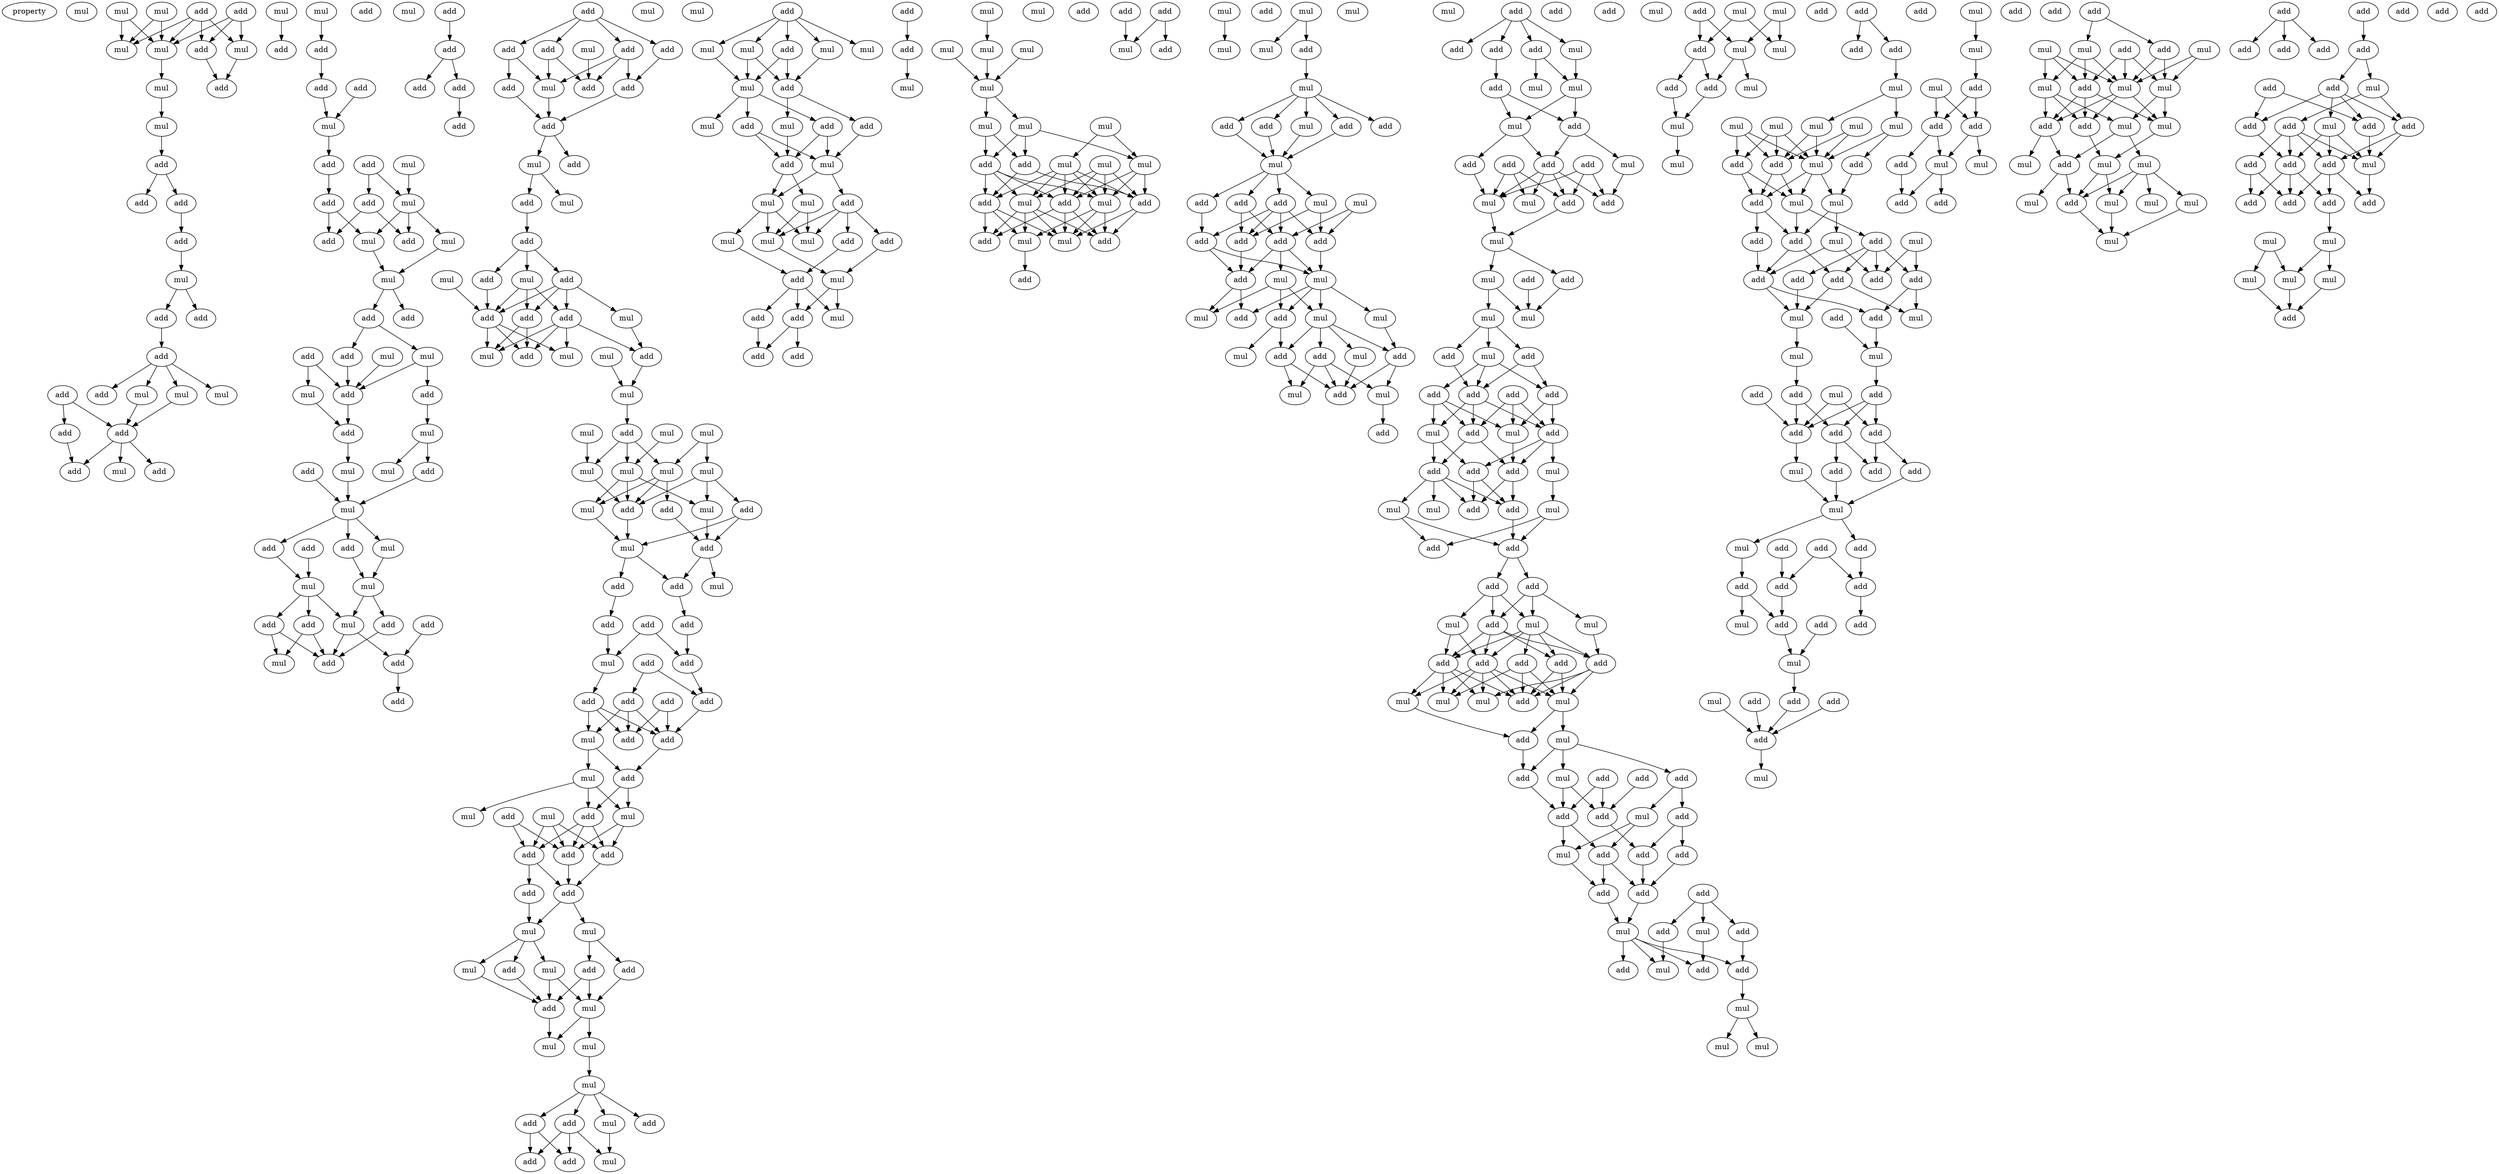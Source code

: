 digraph {
    node [fontcolor=black]
    property [mul=2,lf=1.9]
    0 [ label = mul ];
    1 [ label = add ];
    2 [ label = mul ];
    3 [ label = mul ];
    4 [ label = add ];
    5 [ label = mul ];
    6 [ label = mul ];
    7 [ label = add ];
    8 [ label = mul ];
    9 [ label = add ];
    10 [ label = mul ];
    11 [ label = mul ];
    12 [ label = add ];
    13 [ label = add ];
    14 [ label = add ];
    15 [ label = add ];
    16 [ label = mul ];
    17 [ label = mul ];
    18 [ label = add ];
    19 [ label = add ];
    20 [ label = add ];
    21 [ label = add ];
    22 [ label = add ];
    23 [ label = mul ];
    24 [ label = mul ];
    25 [ label = add ];
    26 [ label = mul ];
    27 [ label = add ];
    28 [ label = add ];
    29 [ label = add ];
    30 [ label = add ];
    31 [ label = mul ];
    32 [ label = mul ];
    33 [ label = add ];
    34 [ label = add ];
    35 [ label = add ];
    36 [ label = mul ];
    37 [ label = mul ];
    38 [ label = add ];
    39 [ label = add ];
    40 [ label = mul ];
    41 [ label = add ];
    42 [ label = add ];
    43 [ label = add ];
    44 [ label = mul ];
    45 [ label = add ];
    46 [ label = mul ];
    47 [ label = mul ];
    48 [ label = add ];
    49 [ label = add ];
    50 [ label = mul ];
    51 [ label = mul ];
    52 [ label = add ];
    53 [ label = add ];
    54 [ label = add ];
    55 [ label = mul ];
    56 [ label = add ];
    57 [ label = mul ];
    58 [ label = add ];
    59 [ label = add ];
    60 [ label = mul ];
    61 [ label = add ];
    62 [ label = add ];
    63 [ label = mul ];
    64 [ label = mul ];
    65 [ label = add ];
    66 [ label = mul ];
    67 [ label = add ];
    68 [ label = add ];
    69 [ label = mul ];
    70 [ label = mul ];
    71 [ label = add ];
    72 [ label = mul ];
    73 [ label = add ];
    74 [ label = add ];
    75 [ label = add ];
    76 [ label = mul ];
    77 [ label = mul ];
    78 [ label = add ];
    79 [ label = add ];
    80 [ label = add ];
    81 [ label = add ];
    82 [ label = add ];
    83 [ label = add ];
    84 [ label = add ];
    85 [ label = add ];
    86 [ label = add ];
    87 [ label = add ];
    88 [ label = mul ];
    89 [ label = add ];
    90 [ label = add ];
    91 [ label = add ];
    92 [ label = add ];
    93 [ label = add ];
    94 [ label = mul ];
    95 [ label = add ];
    96 [ label = add ];
    97 [ label = mul ];
    98 [ label = add ];
    99 [ label = add ];
    100 [ label = mul ];
    101 [ label = add ];
    102 [ label = mul ];
    103 [ label = mul ];
    104 [ label = add ];
    105 [ label = mul ];
    106 [ label = add ];
    107 [ label = mul ];
    108 [ label = add ];
    109 [ label = add ];
    110 [ label = add ];
    111 [ label = mul ];
    112 [ label = mul ];
    113 [ label = add ];
    114 [ label = mul ];
    115 [ label = add ];
    116 [ label = mul ];
    117 [ label = mul ];
    118 [ label = add ];
    119 [ label = mul ];
    120 [ label = mul ];
    121 [ label = mul ];
    122 [ label = mul ];
    123 [ label = mul ];
    124 [ label = mul ];
    125 [ label = add ];
    126 [ label = add ];
    127 [ label = add ];
    128 [ label = mul ];
    129 [ label = mul ];
    130 [ label = add ];
    131 [ label = mul ];
    132 [ label = add ];
    133 [ label = mul ];
    134 [ label = add ];
    135 [ label = add ];
    136 [ label = add ];
    137 [ label = add ];
    138 [ label = mul ];
    139 [ label = add ];
    140 [ label = add ];
    141 [ label = add ];
    142 [ label = mul ];
    143 [ label = add ];
    144 [ label = add ];
    145 [ label = add ];
    146 [ label = add ];
    147 [ label = add ];
    148 [ label = mul ];
    149 [ label = add ];
    150 [ label = mul ];
    151 [ label = mul ];
    152 [ label = add ];
    153 [ label = mul ];
    154 [ label = mul ];
    155 [ label = add ];
    156 [ label = add ];
    157 [ label = add ];
    158 [ label = add ];
    159 [ label = add ];
    160 [ label = add ];
    161 [ label = mul ];
    162 [ label = mul ];
    163 [ label = add ];
    164 [ label = add ];
    165 [ label = mul ];
    166 [ label = mul ];
    167 [ label = add ];
    168 [ label = add ];
    169 [ label = mul ];
    170 [ label = mul ];
    171 [ label = mul ];
    172 [ label = mul ];
    173 [ label = add ];
    174 [ label = add ];
    175 [ label = mul ];
    176 [ label = add ];
    177 [ label = add ];
    178 [ label = mul ];
    179 [ label = add ];
    180 [ label = add ];
    181 [ label = add ];
    182 [ label = mul ];
    183 [ label = mul ];
    184 [ label = mul ];
    185 [ label = mul ];
    186 [ label = mul ];
    187 [ label = add ];
    188 [ label = mul ];
    189 [ label = add ];
    190 [ label = mul ];
    191 [ label = add ];
    192 [ label = add ];
    193 [ label = add ];
    194 [ label = mul ];
    195 [ label = add ];
    196 [ label = mul ];
    197 [ label = mul ];
    198 [ label = mul ];
    199 [ label = add ];
    200 [ label = add ];
    201 [ label = mul ];
    202 [ label = mul ];
    203 [ label = add ];
    204 [ label = mul ];
    205 [ label = add ];
    206 [ label = mul ];
    207 [ label = add ];
    208 [ label = add ];
    209 [ label = add ];
    210 [ label = add ];
    211 [ label = mul ];
    212 [ label = add ];
    213 [ label = mul ];
    214 [ label = mul ];
    215 [ label = mul ];
    216 [ label = mul ];
    217 [ label = mul ];
    218 [ label = mul ];
    219 [ label = mul ];
    220 [ label = mul ];
    221 [ label = mul ];
    222 [ label = add ];
    223 [ label = add ];
    224 [ label = mul ];
    225 [ label = mul ];
    226 [ label = mul ];
    227 [ label = add ];
    228 [ label = add ];
    229 [ label = mul ];
    230 [ label = mul ];
    231 [ label = add ];
    232 [ label = add ];
    233 [ label = add ];
    234 [ label = add ];
    235 [ label = mul ];
    236 [ label = mul ];
    237 [ label = add ];
    238 [ label = add ];
    239 [ label = add ];
    240 [ label = mul ];
    241 [ label = mul ];
    242 [ label = add ];
    243 [ label = add ];
    244 [ label = mul ];
    245 [ label = mul ];
    246 [ label = mul ];
    247 [ label = mul ];
    248 [ label = add ];
    249 [ label = mul ];
    250 [ label = mul ];
    251 [ label = add ];
    252 [ label = add ];
    253 [ label = add ];
    254 [ label = add ];
    255 [ label = mul ];
    256 [ label = add ];
    257 [ label = add ];
    258 [ label = add ];
    259 [ label = mul ];
    260 [ label = mul ];
    261 [ label = add ];
    262 [ label = add ];
    263 [ label = add ];
    264 [ label = add ];
    265 [ label = add ];
    266 [ label = mul ];
    267 [ label = mul ];
    268 [ label = mul ];
    269 [ label = mul ];
    270 [ label = mul ];
    271 [ label = add ];
    272 [ label = add ];
    273 [ label = mul ];
    274 [ label = mul ];
    275 [ label = add ];
    276 [ label = add ];
    277 [ label = add ];
    278 [ label = mul ];
    279 [ label = add ];
    280 [ label = mul ];
    281 [ label = add ];
    282 [ label = mul ];
    283 [ label = add ];
    284 [ label = add ];
    285 [ label = mul ];
    286 [ label = add ];
    287 [ label = add ];
    288 [ label = mul ];
    289 [ label = add ];
    290 [ label = mul ];
    291 [ label = add ];
    292 [ label = mul ];
    293 [ label = add ];
    294 [ label = add ];
    295 [ label = add ];
    296 [ label = mul ];
    297 [ label = add ];
    298 [ label = mul ];
    299 [ label = add ];
    300 [ label = add ];
    301 [ label = mul ];
    302 [ label = mul ];
    303 [ label = mul ];
    304 [ label = add ];
    305 [ label = add ];
    306 [ label = add ];
    307 [ label = mul ];
    308 [ label = mul ];
    309 [ label = add ];
    310 [ label = mul ];
    311 [ label = add ];
    312 [ label = add ];
    313 [ label = add ];
    314 [ label = add ];
    315 [ label = add ];
    316 [ label = add ];
    317 [ label = mul ];
    318 [ label = mul ];
    319 [ label = add ];
    320 [ label = add ];
    321 [ label = mul ];
    322 [ label = add ];
    323 [ label = add ];
    324 [ label = mul ];
    325 [ label = mul ];
    326 [ label = add ];
    327 [ label = add ];
    328 [ label = mul ];
    329 [ label = add ];
    330 [ label = add ];
    331 [ label = add ];
    332 [ label = add ];
    333 [ label = add ];
    334 [ label = mul ];
    335 [ label = mul ];
    336 [ label = mul ];
    337 [ label = add ];
    338 [ label = add ];
    339 [ label = add ];
    340 [ label = add ];
    341 [ label = add ];
    342 [ label = mul ];
    343 [ label = add ];
    344 [ label = mul ];
    345 [ label = mul ];
    346 [ label = mul ];
    347 [ label = mul ];
    348 [ label = add ];
    349 [ label = add ];
    350 [ label = add ];
    351 [ label = add ];
    352 [ label = mul ];
    353 [ label = add ];
    354 [ label = add ];
    355 [ label = add ];
    356 [ label = mul ];
    357 [ label = add ];
    358 [ label = add ];
    359 [ label = add ];
    360 [ label = mul ];
    361 [ label = add ];
    362 [ label = add ];
    363 [ label = add ];
    364 [ label = add ];
    365 [ label = add ];
    366 [ label = mul ];
    367 [ label = mul ];
    368 [ label = add ];
    369 [ label = add ];
    370 [ label = add ];
    371 [ label = mul ];
    372 [ label = add ];
    373 [ label = mul ];
    374 [ label = mul ];
    375 [ label = add ];
    376 [ label = mul ];
    377 [ label = mul ];
    378 [ label = add ];
    379 [ label = mul ];
    380 [ label = mul ];
    381 [ label = add ];
    382 [ label = mul ];
    383 [ label = mul ];
    384 [ label = add ];
    385 [ label = add ];
    386 [ label = mul ];
    387 [ label = add ];
    388 [ label = mul ];
    389 [ label = mul ];
    390 [ label = add ];
    391 [ label = add ];
    392 [ label = add ];
    393 [ label = mul ];
    394 [ label = mul ];
    395 [ label = mul ];
    396 [ label = mul ];
    397 [ label = mul ];
    398 [ label = mul ];
    399 [ label = add ];
    400 [ label = add ];
    401 [ label = add ];
    402 [ label = mul ];
    403 [ label = mul ];
    404 [ label = add ];
    405 [ label = mul ];
    406 [ label = mul ];
    407 [ label = mul ];
    408 [ label = add ];
    409 [ label = add ];
    410 [ label = add ];
    411 [ label = add ];
    412 [ label = add ];
    413 [ label = add ];
    414 [ label = add ];
    415 [ label = add ];
    416 [ label = mul ];
    417 [ label = add ];
    418 [ label = mul ];
    419 [ label = add ];
    420 [ label = mul ];
    421 [ label = mul ];
    422 [ label = add ];
    423 [ label = add ];
    424 [ label = add ];
    425 [ label = mul ];
    426 [ label = add ];
    427 [ label = add ];
    428 [ label = add ];
    429 [ label = add ];
    430 [ label = add ];
    431 [ label = add ];
    432 [ label = mul ];
    433 [ label = mul ];
    434 [ label = add ];
    435 [ label = mul ];
    436 [ label = add ];
    437 [ label = add ];
    438 [ label = add ];
    439 [ label = add ];
    440 [ label = add ];
    441 [ label = add ];
    442 [ label = mul ];
    443 [ label = add ];
    444 [ label = add ];
    445 [ label = add ];
    446 [ label = mul ];
    447 [ label = mul ];
    448 [ label = add ];
    449 [ label = add ];
    450 [ label = add ];
    451 [ label = add ];
    452 [ label = mul ];
    453 [ label = mul ];
    454 [ label = mul ];
    455 [ label = mul ];
    456 [ label = add ];
    457 [ label = add ];
    458 [ label = add ];
    459 [ label = add ];
    460 [ label = mul ];
    461 [ label = add ];
    462 [ label = mul ];
    463 [ label = add ];
    464 [ label = add ];
    465 [ label = add ];
    466 [ label = add ];
    467 [ label = add ];
    468 [ label = mul ];
    469 [ label = mul ];
    470 [ label = add ];
    471 [ label = mul ];
    472 [ label = mul ];
    473 [ label = mul ];
    474 [ label = mul ];
    475 [ label = add ];
    476 [ label = mul ];
    477 [ label = add ];
    478 [ label = add ];
    479 [ label = mul ];
    480 [ label = mul ];
    481 [ label = mul ];
    482 [ label = mul ];
    483 [ label = add ];
    484 [ label = add ];
    485 [ label = mul ];
    486 [ label = mul ];
    487 [ label = mul ];
    488 [ label = mul ];
    489 [ label = mul ];
    490 [ label = add ];
    491 [ label = add ];
    492 [ label = add ];
    493 [ label = add ];
    494 [ label = add ];
    495 [ label = add ];
    496 [ label = add ];
    497 [ label = mul ];
    498 [ label = add ];
    499 [ label = add ];
    500 [ label = add ];
    501 [ label = add ];
    502 [ label = add ];
    503 [ label = add ];
    504 [ label = mul ];
    505 [ label = add ];
    506 [ label = add ];
    507 [ label = add ];
    508 [ label = mul ];
    509 [ label = add ];
    510 [ label = add ];
    511 [ label = add ];
    512 [ label = add ];
    513 [ label = mul ];
    514 [ label = mul ];
    515 [ label = mul ];
    516 [ label = mul ];
    517 [ label = add ];
    518 [ label = add ];
    519 [ label = mul ];
    520 [ label = add ];
    1 -> 5 [ name = 0 ];
    1 -> 6 [ name = 1 ];
    1 -> 7 [ name = 2 ];
    1 -> 8 [ name = 3 ];
    2 -> 5 [ name = 4 ];
    2 -> 6 [ name = 5 ];
    3 -> 5 [ name = 6 ];
    3 -> 6 [ name = 7 ];
    4 -> 5 [ name = 8 ];
    4 -> 7 [ name = 9 ];
    4 -> 8 [ name = 10 ];
    5 -> 10 [ name = 11 ];
    7 -> 9 [ name = 12 ];
    8 -> 9 [ name = 13 ];
    10 -> 11 [ name = 14 ];
    11 -> 12 [ name = 15 ];
    12 -> 13 [ name = 16 ];
    12 -> 14 [ name = 17 ];
    14 -> 15 [ name = 18 ];
    15 -> 17 [ name = 19 ];
    16 -> 19 [ name = 20 ];
    17 -> 18 [ name = 21 ];
    17 -> 20 [ name = 22 ];
    18 -> 21 [ name = 23 ];
    21 -> 23 [ name = 24 ];
    21 -> 24 [ name = 25 ];
    21 -> 25 [ name = 26 ];
    21 -> 26 [ name = 27 ];
    22 -> 27 [ name = 28 ];
    22 -> 28 [ name = 29 ];
    23 -> 28 [ name = 30 ];
    26 -> 28 [ name = 31 ];
    27 -> 29 [ name = 32 ];
    28 -> 29 [ name = 33 ];
    28 -> 30 [ name = 34 ];
    28 -> 31 [ name = 35 ];
    32 -> 33 [ name = 36 ];
    33 -> 34 [ name = 37 ];
    34 -> 36 [ name = 38 ];
    35 -> 36 [ name = 39 ];
    36 -> 38 [ name = 40 ];
    37 -> 40 [ name = 41 ];
    38 -> 41 [ name = 42 ];
    39 -> 40 [ name = 43 ];
    39 -> 42 [ name = 44 ];
    40 -> 44 [ name = 45 ];
    40 -> 45 [ name = 46 ];
    40 -> 46 [ name = 47 ];
    41 -> 43 [ name = 48 ];
    41 -> 46 [ name = 49 ];
    42 -> 43 [ name = 50 ];
    42 -> 45 [ name = 51 ];
    44 -> 47 [ name = 52 ];
    46 -> 47 [ name = 53 ];
    47 -> 48 [ name = 54 ];
    47 -> 49 [ name = 55 ];
    48 -> 51 [ name = 56 ];
    48 -> 53 [ name = 57 ];
    50 -> 56 [ name = 58 ];
    51 -> 54 [ name = 59 ];
    51 -> 56 [ name = 60 ];
    52 -> 55 [ name = 61 ];
    52 -> 56 [ name = 62 ];
    53 -> 56 [ name = 63 ];
    54 -> 57 [ name = 64 ];
    55 -> 58 [ name = 65 ];
    56 -> 58 [ name = 66 ];
    57 -> 59 [ name = 67 ];
    57 -> 60 [ name = 68 ];
    58 -> 63 [ name = 69 ];
    59 -> 64 [ name = 70 ];
    62 -> 64 [ name = 71 ];
    63 -> 64 [ name = 72 ];
    64 -> 66 [ name = 73 ];
    64 -> 67 [ name = 74 ];
    64 -> 68 [ name = 75 ];
    65 -> 70 [ name = 76 ];
    66 -> 69 [ name = 77 ];
    67 -> 69 [ name = 78 ];
    68 -> 70 [ name = 79 ];
    69 -> 71 [ name = 80 ];
    69 -> 72 [ name = 81 ];
    70 -> 72 [ name = 82 ];
    70 -> 73 [ name = 83 ];
    70 -> 74 [ name = 84 ];
    71 -> 80 [ name = 85 ];
    72 -> 78 [ name = 86 ];
    72 -> 80 [ name = 87 ];
    73 -> 77 [ name = 88 ];
    73 -> 80 [ name = 89 ];
    74 -> 77 [ name = 90 ];
    74 -> 80 [ name = 91 ];
    75 -> 78 [ name = 92 ];
    78 -> 82 [ name = 93 ];
    79 -> 81 [ name = 94 ];
    81 -> 83 [ name = 95 ];
    81 -> 84 [ name = 96 ];
    84 -> 85 [ name = 97 ];
    86 -> 87 [ name = 98 ];
    86 -> 89 [ name = 99 ];
    86 -> 90 [ name = 100 ];
    86 -> 91 [ name = 101 ];
    87 -> 92 [ name = 102 ];
    87 -> 94 [ name = 103 ];
    88 -> 93 [ name = 104 ];
    89 -> 93 [ name = 105 ];
    89 -> 94 [ name = 106 ];
    89 -> 95 [ name = 107 ];
    90 -> 95 [ name = 108 ];
    91 -> 93 [ name = 109 ];
    91 -> 94 [ name = 110 ];
    92 -> 96 [ name = 111 ];
    94 -> 96 [ name = 112 ];
    95 -> 96 [ name = 113 ];
    96 -> 97 [ name = 114 ];
    96 -> 98 [ name = 115 ];
    97 -> 99 [ name = 116 ];
    97 -> 100 [ name = 117 ];
    99 -> 101 [ name = 118 ];
    101 -> 102 [ name = 119 ];
    101 -> 104 [ name = 120 ];
    101 -> 106 [ name = 121 ];
    102 -> 108 [ name = 122 ];
    102 -> 109 [ name = 123 ];
    102 -> 110 [ name = 124 ];
    103 -> 109 [ name = 125 ];
    104 -> 109 [ name = 126 ];
    106 -> 107 [ name = 127 ];
    106 -> 108 [ name = 128 ];
    106 -> 109 [ name = 129 ];
    106 -> 110 [ name = 130 ];
    107 -> 113 [ name = 131 ];
    108 -> 111 [ name = 132 ];
    108 -> 112 [ name = 133 ];
    108 -> 113 [ name = 134 ];
    108 -> 115 [ name = 135 ];
    109 -> 111 [ name = 136 ];
    109 -> 112 [ name = 137 ];
    109 -> 115 [ name = 138 ];
    110 -> 111 [ name = 139 ];
    110 -> 115 [ name = 140 ];
    113 -> 116 [ name = 141 ];
    114 -> 116 [ name = 142 ];
    116 -> 118 [ name = 143 ];
    117 -> 123 [ name = 144 ];
    118 -> 121 [ name = 145 ];
    118 -> 122 [ name = 146 ];
    118 -> 123 [ name = 147 ];
    119 -> 122 [ name = 148 ];
    119 -> 124 [ name = 149 ];
    120 -> 121 [ name = 150 ];
    121 -> 125 [ name = 151 ];
    121 -> 128 [ name = 152 ];
    121 -> 129 [ name = 153 ];
    122 -> 125 [ name = 154 ];
    122 -> 126 [ name = 155 ];
    122 -> 129 [ name = 156 ];
    123 -> 125 [ name = 157 ];
    124 -> 125 [ name = 158 ];
    124 -> 127 [ name = 159 ];
    124 -> 128 [ name = 160 ];
    125 -> 131 [ name = 161 ];
    126 -> 130 [ name = 162 ];
    127 -> 130 [ name = 163 ];
    127 -> 131 [ name = 164 ];
    128 -> 130 [ name = 165 ];
    129 -> 131 [ name = 166 ];
    130 -> 133 [ name = 167 ];
    130 -> 134 [ name = 168 ];
    131 -> 132 [ name = 169 ];
    131 -> 134 [ name = 170 ];
    132 -> 137 [ name = 171 ];
    134 -> 135 [ name = 172 ];
    135 -> 140 [ name = 173 ];
    136 -> 138 [ name = 174 ];
    136 -> 140 [ name = 175 ];
    137 -> 138 [ name = 176 ];
    138 -> 145 [ name = 177 ];
    139 -> 141 [ name = 178 ];
    139 -> 144 [ name = 179 ];
    140 -> 141 [ name = 180 ];
    141 -> 147 [ name = 181 ];
    143 -> 146 [ name = 182 ];
    143 -> 147 [ name = 183 ];
    144 -> 146 [ name = 184 ];
    144 -> 147 [ name = 185 ];
    144 -> 148 [ name = 186 ];
    145 -> 146 [ name = 187 ];
    145 -> 147 [ name = 188 ];
    145 -> 148 [ name = 189 ];
    147 -> 149 [ name = 190 ];
    148 -> 149 [ name = 191 ];
    148 -> 150 [ name = 192 ];
    149 -> 151 [ name = 193 ];
    149 -> 155 [ name = 194 ];
    150 -> 151 [ name = 195 ];
    150 -> 153 [ name = 196 ];
    150 -> 155 [ name = 197 ];
    151 -> 156 [ name = 198 ];
    151 -> 157 [ name = 199 ];
    152 -> 156 [ name = 200 ];
    152 -> 158 [ name = 201 ];
    154 -> 156 [ name = 202 ];
    154 -> 157 [ name = 203 ];
    154 -> 158 [ name = 204 ];
    155 -> 156 [ name = 205 ];
    155 -> 157 [ name = 206 ];
    155 -> 158 [ name = 207 ];
    156 -> 160 [ name = 208 ];
    157 -> 160 [ name = 209 ];
    158 -> 159 [ name = 210 ];
    158 -> 160 [ name = 211 ];
    159 -> 161 [ name = 212 ];
    160 -> 161 [ name = 213 ];
    160 -> 162 [ name = 214 ];
    161 -> 165 [ name = 215 ];
    161 -> 166 [ name = 216 ];
    161 -> 167 [ name = 217 ];
    162 -> 163 [ name = 218 ];
    162 -> 164 [ name = 219 ];
    163 -> 168 [ name = 220 ];
    163 -> 169 [ name = 221 ];
    164 -> 169 [ name = 222 ];
    165 -> 168 [ name = 223 ];
    165 -> 169 [ name = 224 ];
    166 -> 168 [ name = 225 ];
    167 -> 168 [ name = 226 ];
    168 -> 171 [ name = 227 ];
    169 -> 170 [ name = 228 ];
    169 -> 171 [ name = 229 ];
    170 -> 172 [ name = 230 ];
    172 -> 173 [ name = 231 ];
    172 -> 174 [ name = 232 ];
    172 -> 175 [ name = 233 ];
    172 -> 176 [ name = 234 ];
    173 -> 177 [ name = 235 ];
    173 -> 179 [ name = 236 ];
    175 -> 178 [ name = 237 ];
    176 -> 177 [ name = 238 ];
    176 -> 178 [ name = 239 ];
    176 -> 179 [ name = 240 ];
    180 -> 181 [ name = 241 ];
    180 -> 182 [ name = 242 ];
    180 -> 183 [ name = 243 ];
    180 -> 184 [ name = 244 ];
    180 -> 185 [ name = 245 ];
    181 -> 186 [ name = 246 ];
    181 -> 187 [ name = 247 ];
    182 -> 186 [ name = 248 ];
    182 -> 187 [ name = 249 ];
    183 -> 186 [ name = 250 ];
    184 -> 187 [ name = 251 ];
    186 -> 189 [ name = 252 ];
    186 -> 190 [ name = 253 ];
    186 -> 192 [ name = 254 ];
    187 -> 188 [ name = 255 ];
    187 -> 191 [ name = 256 ];
    188 -> 193 [ name = 257 ];
    189 -> 193 [ name = 258 ];
    189 -> 194 [ name = 259 ];
    191 -> 194 [ name = 260 ];
    192 -> 193 [ name = 261 ];
    192 -> 194 [ name = 262 ];
    193 -> 196 [ name = 263 ];
    193 -> 197 [ name = 264 ];
    194 -> 195 [ name = 265 ];
    194 -> 197 [ name = 266 ];
    195 -> 198 [ name = 267 ];
    195 -> 199 [ name = 268 ];
    195 -> 200 [ name = 269 ];
    195 -> 202 [ name = 270 ];
    196 -> 198 [ name = 271 ];
    196 -> 202 [ name = 272 ];
    197 -> 198 [ name = 273 ];
    197 -> 201 [ name = 274 ];
    197 -> 202 [ name = 275 ];
    198 -> 204 [ name = 276 ];
    199 -> 203 [ name = 277 ];
    200 -> 204 [ name = 278 ];
    201 -> 203 [ name = 279 ];
    203 -> 205 [ name = 280 ];
    203 -> 206 [ name = 281 ];
    203 -> 207 [ name = 282 ];
    204 -> 206 [ name = 283 ];
    204 -> 207 [ name = 284 ];
    205 -> 208 [ name = 285 ];
    207 -> 208 [ name = 286 ];
    207 -> 209 [ name = 287 ];
    210 -> 212 [ name = 288 ];
    211 -> 215 [ name = 289 ];
    212 -> 214 [ name = 290 ];
    213 -> 218 [ name = 291 ];
    215 -> 218 [ name = 292 ];
    217 -> 218 [ name = 293 ];
    218 -> 220 [ name = 294 ];
    218 -> 221 [ name = 295 ];
    219 -> 225 [ name = 296 ];
    219 -> 226 [ name = 297 ];
    220 -> 222 [ name = 298 ];
    220 -> 223 [ name = 299 ];
    221 -> 222 [ name = 300 ];
    221 -> 223 [ name = 301 ];
    221 -> 225 [ name = 302 ];
    222 -> 227 [ name = 303 ];
    222 -> 228 [ name = 304 ];
    223 -> 228 [ name = 305 ];
    223 -> 229 [ name = 306 ];
    223 -> 230 [ name = 307 ];
    223 -> 231 [ name = 308 ];
    224 -> 227 [ name = 309 ];
    224 -> 229 [ name = 310 ];
    224 -> 230 [ name = 311 ];
    224 -> 231 [ name = 312 ];
    225 -> 227 [ name = 313 ];
    225 -> 229 [ name = 314 ];
    225 -> 231 [ name = 315 ];
    226 -> 227 [ name = 316 ];
    226 -> 228 [ name = 317 ];
    226 -> 229 [ name = 318 ];
    226 -> 230 [ name = 319 ];
    226 -> 231 [ name = 320 ];
    227 -> 234 [ name = 321 ];
    227 -> 236 [ name = 322 ];
    228 -> 232 [ name = 323 ];
    228 -> 235 [ name = 324 ];
    228 -> 236 [ name = 325 ];
    229 -> 234 [ name = 326 ];
    229 -> 235 [ name = 327 ];
    229 -> 236 [ name = 328 ];
    230 -> 232 [ name = 329 ];
    230 -> 234 [ name = 330 ];
    230 -> 235 [ name = 331 ];
    230 -> 236 [ name = 332 ];
    231 -> 232 [ name = 333 ];
    231 -> 234 [ name = 334 ];
    231 -> 236 [ name = 335 ];
    235 -> 237 [ name = 336 ];
    238 -> 240 [ name = 337 ];
    239 -> 240 [ name = 338 ];
    239 -> 242 [ name = 339 ];
    241 -> 244 [ name = 340 ];
    245 -> 246 [ name = 341 ];
    245 -> 248 [ name = 342 ];
    248 -> 249 [ name = 343 ];
    249 -> 250 [ name = 344 ];
    249 -> 251 [ name = 345 ];
    249 -> 252 [ name = 346 ];
    249 -> 253 [ name = 347 ];
    249 -> 254 [ name = 348 ];
    250 -> 255 [ name = 349 ];
    252 -> 255 [ name = 350 ];
    253 -> 255 [ name = 351 ];
    254 -> 255 [ name = 352 ];
    255 -> 256 [ name = 353 ];
    255 -> 257 [ name = 354 ];
    255 -> 258 [ name = 355 ];
    255 -> 260 [ name = 356 ];
    256 -> 261 [ name = 357 ];
    256 -> 262 [ name = 358 ];
    257 -> 264 [ name = 359 ];
    258 -> 261 [ name = 360 ];
    258 -> 262 [ name = 361 ];
    258 -> 263 [ name = 362 ];
    258 -> 264 [ name = 363 ];
    259 -> 262 [ name = 364 ];
    259 -> 263 [ name = 365 ];
    260 -> 261 [ name = 366 ];
    260 -> 263 [ name = 367 ];
    261 -> 265 [ name = 368 ];
    262 -> 265 [ name = 369 ];
    262 -> 266 [ name = 370 ];
    262 -> 267 [ name = 371 ];
    263 -> 267 [ name = 372 ];
    264 -> 265 [ name = 373 ];
    264 -> 267 [ name = 374 ];
    265 -> 270 [ name = 375 ];
    265 -> 272 [ name = 376 ];
    266 -> 268 [ name = 377 ];
    266 -> 270 [ name = 378 ];
    266 -> 271 [ name = 379 ];
    267 -> 268 [ name = 380 ];
    267 -> 269 [ name = 381 ];
    267 -> 271 [ name = 382 ];
    267 -> 272 [ name = 383 ];
    268 -> 273 [ name = 384 ];
    268 -> 275 [ name = 385 ];
    268 -> 276 [ name = 386 ];
    268 -> 277 [ name = 387 ];
    269 -> 275 [ name = 388 ];
    271 -> 274 [ name = 389 ];
    271 -> 277 [ name = 390 ];
    273 -> 279 [ name = 391 ];
    275 -> 278 [ name = 392 ];
    275 -> 279 [ name = 393 ];
    276 -> 278 [ name = 394 ];
    276 -> 279 [ name = 395 ];
    276 -> 280 [ name = 396 ];
    277 -> 279 [ name = 397 ];
    277 -> 280 [ name = 398 ];
    278 -> 281 [ name = 399 ];
    283 -> 284 [ name = 400 ];
    283 -> 285 [ name = 401 ];
    283 -> 286 [ name = 402 ];
    283 -> 287 [ name = 403 ];
    285 -> 290 [ name = 404 ];
    286 -> 289 [ name = 405 ];
    287 -> 288 [ name = 406 ];
    287 -> 290 [ name = 407 ];
    289 -> 291 [ name = 408 ];
    289 -> 292 [ name = 409 ];
    290 -> 291 [ name = 410 ];
    290 -> 292 [ name = 411 ];
    291 -> 294 [ name = 412 ];
    291 -> 296 [ name = 413 ];
    292 -> 293 [ name = 414 ];
    292 -> 294 [ name = 415 ];
    293 -> 301 [ name = 416 ];
    294 -> 298 [ name = 417 ];
    294 -> 299 [ name = 418 ];
    294 -> 300 [ name = 419 ];
    294 -> 301 [ name = 420 ];
    295 -> 298 [ name = 421 ];
    295 -> 299 [ name = 422 ];
    295 -> 301 [ name = 423 ];
    296 -> 300 [ name = 424 ];
    297 -> 299 [ name = 425 ];
    297 -> 300 [ name = 426 ];
    297 -> 301 [ name = 427 ];
    299 -> 302 [ name = 428 ];
    301 -> 302 [ name = 429 ];
    302 -> 303 [ name = 430 ];
    302 -> 305 [ name = 431 ];
    303 -> 307 [ name = 432 ];
    303 -> 308 [ name = 433 ];
    304 -> 308 [ name = 434 ];
    305 -> 308 [ name = 435 ];
    307 -> 309 [ name = 436 ];
    307 -> 310 [ name = 437 ];
    307 -> 311 [ name = 438 ];
    309 -> 312 [ name = 439 ];
    310 -> 312 [ name = 440 ];
    310 -> 313 [ name = 441 ];
    310 -> 315 [ name = 442 ];
    311 -> 312 [ name = 443 ];
    311 -> 315 [ name = 444 ];
    312 -> 316 [ name = 445 ];
    312 -> 317 [ name = 446 ];
    312 -> 319 [ name = 447 ];
    313 -> 316 [ name = 448 ];
    313 -> 317 [ name = 449 ];
    313 -> 318 [ name = 450 ];
    314 -> 316 [ name = 451 ];
    314 -> 318 [ name = 452 ];
    314 -> 319 [ name = 453 ];
    315 -> 318 [ name = 454 ];
    315 -> 319 [ name = 455 ];
    316 -> 322 [ name = 456 ];
    316 -> 323 [ name = 457 ];
    317 -> 320 [ name = 458 ];
    317 -> 323 [ name = 459 ];
    318 -> 322 [ name = 460 ];
    319 -> 320 [ name = 461 ];
    319 -> 321 [ name = 462 ];
    319 -> 322 [ name = 463 ];
    320 -> 326 [ name = 464 ];
    320 -> 327 [ name = 465 ];
    321 -> 324 [ name = 466 ];
    322 -> 326 [ name = 467 ];
    322 -> 327 [ name = 468 ];
    323 -> 325 [ name = 469 ];
    323 -> 326 [ name = 470 ];
    323 -> 327 [ name = 471 ];
    323 -> 328 [ name = 472 ];
    324 -> 329 [ name = 473 ];
    324 -> 330 [ name = 474 ];
    325 -> 329 [ name = 475 ];
    325 -> 330 [ name = 476 ];
    326 -> 330 [ name = 477 ];
    330 -> 331 [ name = 478 ];
    330 -> 332 [ name = 479 ];
    331 -> 333 [ name = 480 ];
    331 -> 335 [ name = 481 ];
    331 -> 336 [ name = 482 ];
    332 -> 333 [ name = 483 ];
    332 -> 334 [ name = 484 ];
    332 -> 336 [ name = 485 ];
    333 -> 337 [ name = 486 ];
    333 -> 338 [ name = 487 ];
    333 -> 339 [ name = 488 ];
    333 -> 341 [ name = 489 ];
    334 -> 339 [ name = 490 ];
    335 -> 338 [ name = 491 ];
    335 -> 341 [ name = 492 ];
    336 -> 337 [ name = 493 ];
    336 -> 338 [ name = 494 ];
    336 -> 339 [ name = 495 ];
    336 -> 340 [ name = 496 ];
    336 -> 341 [ name = 497 ];
    337 -> 343 [ name = 498 ];
    337 -> 346 [ name = 499 ];
    338 -> 342 [ name = 500 ];
    338 -> 343 [ name = 501 ];
    338 -> 344 [ name = 502 ];
    338 -> 345 [ name = 503 ];
    338 -> 346 [ name = 504 ];
    339 -> 342 [ name = 505 ];
    339 -> 343 [ name = 506 ];
    339 -> 346 [ name = 507 ];
    340 -> 343 [ name = 508 ];
    340 -> 344 [ name = 509 ];
    340 -> 346 [ name = 510 ];
    341 -> 342 [ name = 511 ];
    341 -> 343 [ name = 512 ];
    341 -> 344 [ name = 513 ];
    341 -> 345 [ name = 514 ];
    345 -> 348 [ name = 515 ];
    346 -> 347 [ name = 516 ];
    346 -> 348 [ name = 517 ];
    347 -> 351 [ name = 518 ];
    347 -> 352 [ name = 519 ];
    347 -> 353 [ name = 520 ];
    348 -> 353 [ name = 521 ];
    349 -> 354 [ name = 522 ];
    349 -> 355 [ name = 523 ];
    350 -> 354 [ name = 524 ];
    351 -> 356 [ name = 525 ];
    351 -> 357 [ name = 526 ];
    352 -> 354 [ name = 527 ];
    352 -> 355 [ name = 528 ];
    353 -> 355 [ name = 529 ];
    354 -> 358 [ name = 530 ];
    355 -> 360 [ name = 531 ];
    355 -> 361 [ name = 532 ];
    356 -> 360 [ name = 533 ];
    356 -> 361 [ name = 534 ];
    357 -> 358 [ name = 535 ];
    357 -> 359 [ name = 536 ];
    358 -> 363 [ name = 537 ];
    359 -> 363 [ name = 538 ];
    360 -> 364 [ name = 539 ];
    361 -> 363 [ name = 540 ];
    361 -> 364 [ name = 541 ];
    362 -> 365 [ name = 542 ];
    362 -> 367 [ name = 543 ];
    362 -> 368 [ name = 544 ];
    363 -> 366 [ name = 545 ];
    364 -> 366 [ name = 546 ];
    365 -> 371 [ name = 547 ];
    366 -> 369 [ name = 548 ];
    366 -> 370 [ name = 549 ];
    366 -> 371 [ name = 550 ];
    366 -> 372 [ name = 551 ];
    367 -> 372 [ name = 552 ];
    368 -> 370 [ name = 553 ];
    370 -> 373 [ name = 554 ];
    373 -> 374 [ name = 555 ];
    373 -> 376 [ name = 556 ];
    378 -> 381 [ name = 557 ];
    378 -> 382 [ name = 558 ];
    379 -> 382 [ name = 559 ];
    379 -> 383 [ name = 560 ];
    380 -> 381 [ name = 561 ];
    380 -> 383 [ name = 562 ];
    381 -> 385 [ name = 563 ];
    381 -> 387 [ name = 564 ];
    382 -> 385 [ name = 565 ];
    382 -> 386 [ name = 566 ];
    385 -> 388 [ name = 567 ];
    387 -> 388 [ name = 568 ];
    388 -> 389 [ name = 569 ];
    390 -> 391 [ name = 570 ];
    390 -> 392 [ name = 571 ];
    392 -> 393 [ name = 572 ];
    393 -> 395 [ name = 573 ];
    393 -> 396 [ name = 574 ];
    394 -> 400 [ name = 575 ];
    394 -> 401 [ name = 576 ];
    394 -> 402 [ name = 577 ];
    395 -> 401 [ name = 578 ];
    395 -> 402 [ name = 579 ];
    396 -> 399 [ name = 580 ];
    396 -> 402 [ name = 581 ];
    397 -> 400 [ name = 582 ];
    397 -> 401 [ name = 583 ];
    397 -> 402 [ name = 584 ];
    398 -> 401 [ name = 585 ];
    398 -> 402 [ name = 586 ];
    399 -> 403 [ name = 587 ];
    400 -> 404 [ name = 588 ];
    400 -> 405 [ name = 589 ];
    401 -> 404 [ name = 590 ];
    401 -> 405 [ name = 591 ];
    402 -> 403 [ name = 592 ];
    402 -> 404 [ name = 593 ];
    402 -> 405 [ name = 594 ];
    403 -> 407 [ name = 595 ];
    403 -> 410 [ name = 596 ];
    404 -> 408 [ name = 597 ];
    404 -> 410 [ name = 598 ];
    405 -> 409 [ name = 599 ];
    405 -> 410 [ name = 600 ];
    406 -> 412 [ name = 601 ];
    406 -> 414 [ name = 602 ];
    407 -> 412 [ name = 603 ];
    407 -> 415 [ name = 604 ];
    408 -> 415 [ name = 605 ];
    409 -> 411 [ name = 606 ];
    409 -> 412 [ name = 607 ];
    409 -> 413 [ name = 608 ];
    409 -> 414 [ name = 609 ];
    410 -> 413 [ name = 610 ];
    410 -> 415 [ name = 611 ];
    411 -> 416 [ name = 612 ];
    413 -> 416 [ name = 613 ];
    413 -> 418 [ name = 614 ];
    414 -> 418 [ name = 615 ];
    414 -> 419 [ name = 616 ];
    415 -> 416 [ name = 617 ];
    415 -> 419 [ name = 618 ];
    416 -> 421 [ name = 619 ];
    417 -> 420 [ name = 620 ];
    419 -> 420 [ name = 621 ];
    420 -> 423 [ name = 622 ];
    421 -> 422 [ name = 623 ];
    422 -> 426 [ name = 624 ];
    422 -> 428 [ name = 625 ];
    423 -> 426 [ name = 626 ];
    423 -> 427 [ name = 627 ];
    423 -> 428 [ name = 628 ];
    424 -> 428 [ name = 629 ];
    425 -> 427 [ name = 630 ];
    425 -> 428 [ name = 631 ];
    426 -> 429 [ name = 632 ];
    426 -> 430 [ name = 633 ];
    427 -> 430 [ name = 634 ];
    427 -> 431 [ name = 635 ];
    428 -> 432 [ name = 636 ];
    429 -> 433 [ name = 637 ];
    431 -> 433 [ name = 638 ];
    432 -> 433 [ name = 639 ];
    433 -> 435 [ name = 640 ];
    433 -> 438 [ name = 641 ];
    434 -> 439 [ name = 642 ];
    434 -> 441 [ name = 643 ];
    435 -> 440 [ name = 644 ];
    436 -> 441 [ name = 645 ];
    438 -> 439 [ name = 646 ];
    439 -> 443 [ name = 647 ];
    440 -> 442 [ name = 648 ];
    440 -> 444 [ name = 649 ];
    441 -> 444 [ name = 650 ];
    444 -> 446 [ name = 651 ];
    445 -> 446 [ name = 652 ];
    446 -> 449 [ name = 653 ];
    447 -> 451 [ name = 654 ];
    448 -> 451 [ name = 655 ];
    449 -> 451 [ name = 656 ];
    450 -> 451 [ name = 657 ];
    451 -> 452 [ name = 658 ];
    453 -> 454 [ name = 659 ];
    454 -> 456 [ name = 660 ];
    455 -> 457 [ name = 661 ];
    455 -> 458 [ name = 662 ];
    456 -> 457 [ name = 663 ];
    456 -> 458 [ name = 664 ];
    457 -> 461 [ name = 665 ];
    457 -> 462 [ name = 666 ];
    458 -> 460 [ name = 667 ];
    458 -> 462 [ name = 668 ];
    461 -> 463 [ name = 669 ];
    462 -> 463 [ name = 670 ];
    462 -> 464 [ name = 671 ];
    466 -> 467 [ name = 672 ];
    466 -> 468 [ name = 673 ];
    467 -> 473 [ name = 674 ];
    467 -> 474 [ name = 675 ];
    468 -> 472 [ name = 676 ];
    468 -> 474 [ name = 677 ];
    468 -> 475 [ name = 678 ];
    469 -> 473 [ name = 679 ];
    469 -> 474 [ name = 680 ];
    470 -> 473 [ name = 681 ];
    470 -> 474 [ name = 682 ];
    470 -> 475 [ name = 683 ];
    471 -> 472 [ name = 684 ];
    471 -> 474 [ name = 685 ];
    471 -> 475 [ name = 686 ];
    472 -> 476 [ name = 687 ];
    472 -> 477 [ name = 688 ];
    472 -> 478 [ name = 689 ];
    473 -> 476 [ name = 690 ];
    473 -> 479 [ name = 691 ];
    474 -> 477 [ name = 692 ];
    474 -> 478 [ name = 693 ];
    474 -> 479 [ name = 694 ];
    475 -> 477 [ name = 695 ];
    475 -> 478 [ name = 696 ];
    475 -> 479 [ name = 697 ];
    476 -> 482 [ name = 698 ];
    476 -> 483 [ name = 699 ];
    477 -> 481 [ name = 700 ];
    478 -> 480 [ name = 701 ];
    478 -> 483 [ name = 702 ];
    479 -> 481 [ name = 703 ];
    481 -> 484 [ name = 704 ];
    481 -> 486 [ name = 705 ];
    482 -> 484 [ name = 706 ];
    482 -> 486 [ name = 707 ];
    482 -> 487 [ name = 708 ];
    482 -> 488 [ name = 709 ];
    483 -> 484 [ name = 710 ];
    483 -> 485 [ name = 711 ];
    484 -> 489 [ name = 712 ];
    486 -> 489 [ name = 713 ];
    487 -> 489 [ name = 714 ];
    490 -> 491 [ name = 715 ];
    490 -> 492 [ name = 716 ];
    490 -> 495 [ name = 717 ];
    493 -> 496 [ name = 718 ];
    496 -> 497 [ name = 719 ];
    496 -> 499 [ name = 720 ];
    497 -> 501 [ name = 721 ];
    497 -> 502 [ name = 722 ];
    498 -> 500 [ name = 723 ];
    498 -> 503 [ name = 724 ];
    499 -> 500 [ name = 725 ];
    499 -> 502 [ name = 726 ];
    499 -> 503 [ name = 727 ];
    499 -> 504 [ name = 728 ];
    500 -> 508 [ name = 729 ];
    501 -> 505 [ name = 730 ];
    501 -> 506 [ name = 731 ];
    501 -> 507 [ name = 732 ];
    501 -> 508 [ name = 733 ];
    502 -> 506 [ name = 734 ];
    502 -> 508 [ name = 735 ];
    503 -> 505 [ name = 736 ];
    504 -> 505 [ name = 737 ];
    504 -> 506 [ name = 738 ];
    504 -> 508 [ name = 739 ];
    505 -> 510 [ name = 740 ];
    505 -> 511 [ name = 741 ];
    505 -> 512 [ name = 742 ];
    506 -> 509 [ name = 743 ];
    506 -> 510 [ name = 744 ];
    506 -> 512 [ name = 745 ];
    507 -> 511 [ name = 746 ];
    507 -> 512 [ name = 747 ];
    508 -> 509 [ name = 748 ];
    510 -> 513 [ name = 749 ];
    513 -> 516 [ name = 750 ];
    513 -> 519 [ name = 751 ];
    514 -> 515 [ name = 752 ];
    514 -> 516 [ name = 753 ];
    515 -> 520 [ name = 754 ];
    516 -> 520 [ name = 755 ];
    519 -> 520 [ name = 756 ];
}
